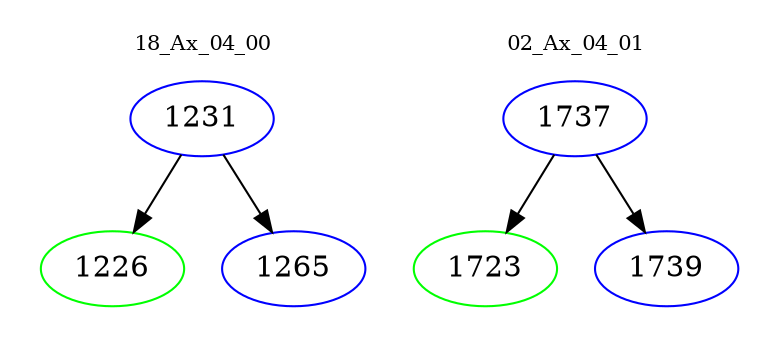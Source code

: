 digraph{
subgraph cluster_0 {
color = white
label = "18_Ax_04_00";
fontsize=10;
T0_1231 [label="1231", color="blue"]
T0_1231 -> T0_1226 [color="black"]
T0_1226 [label="1226", color="green"]
T0_1231 -> T0_1265 [color="black"]
T0_1265 [label="1265", color="blue"]
}
subgraph cluster_1 {
color = white
label = "02_Ax_04_01";
fontsize=10;
T1_1737 [label="1737", color="blue"]
T1_1737 -> T1_1723 [color="black"]
T1_1723 [label="1723", color="green"]
T1_1737 -> T1_1739 [color="black"]
T1_1739 [label="1739", color="blue"]
}
}
